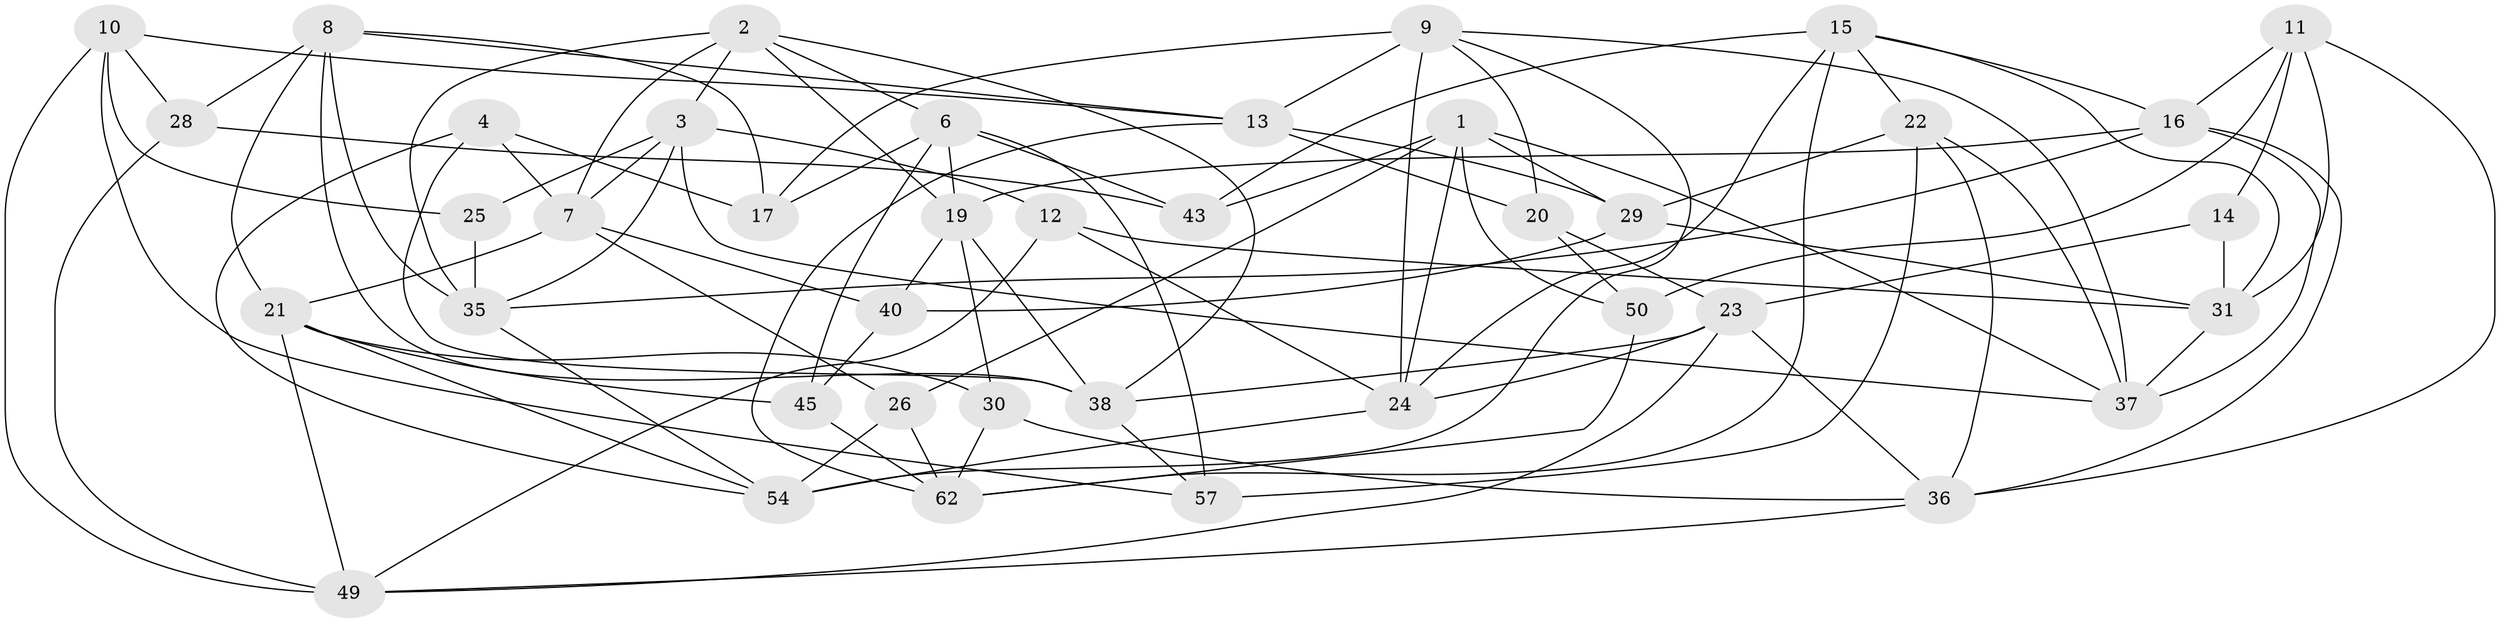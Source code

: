 // Generated by graph-tools (version 1.1) at 2025/24/03/03/25 07:24:25]
// undirected, 40 vertices, 103 edges
graph export_dot {
graph [start="1"]
  node [color=gray90,style=filled];
  1 [super="+51"];
  2 [super="+5"];
  3 [super="+18"];
  4;
  6 [super="+39"];
  7 [super="+46"];
  8 [super="+56"];
  9 [super="+58"];
  10 [super="+53"];
  11 [super="+33"];
  12;
  13 [super="+63"];
  14;
  15 [super="+52"];
  16 [super="+47"];
  17;
  19 [super="+32"];
  20;
  21 [super="+42"];
  22 [super="+66"];
  23 [super="+27"];
  24 [super="+34"];
  25;
  26;
  28;
  29 [super="+41"];
  30;
  31 [super="+60"];
  35 [super="+64"];
  36 [super="+59"];
  37 [super="+44"];
  38 [super="+48"];
  40;
  43;
  45;
  49 [super="+55"];
  50;
  54 [super="+61"];
  57;
  62 [super="+65"];
  1 -- 26;
  1 -- 29;
  1 -- 50;
  1 -- 43;
  1 -- 24;
  1 -- 37;
  2 -- 6;
  2 -- 3;
  2 -- 35;
  2 -- 19;
  2 -- 38;
  2 -- 7;
  3 -- 25;
  3 -- 12;
  3 -- 7;
  3 -- 35;
  3 -- 37;
  4 -- 7;
  4 -- 17;
  4 -- 38;
  4 -- 54;
  6 -- 19;
  6 -- 57;
  6 -- 17;
  6 -- 43;
  6 -- 45;
  7 -- 21;
  7 -- 40;
  7 -- 26;
  8 -- 17;
  8 -- 21;
  8 -- 28;
  8 -- 13;
  8 -- 38;
  8 -- 35;
  9 -- 13;
  9 -- 54;
  9 -- 20;
  9 -- 17;
  9 -- 24;
  9 -- 37;
  10 -- 28;
  10 -- 25 [weight=2];
  10 -- 13;
  10 -- 57;
  10 -- 49;
  11 -- 31;
  11 -- 14 [weight=2];
  11 -- 50;
  11 -- 36;
  11 -- 16;
  12 -- 49;
  12 -- 24;
  12 -- 31;
  13 -- 20;
  13 -- 29;
  13 -- 62;
  14 -- 23;
  14 -- 31;
  15 -- 31;
  15 -- 22;
  15 -- 16;
  15 -- 43;
  15 -- 62;
  15 -- 24;
  16 -- 36;
  16 -- 19;
  16 -- 35;
  16 -- 37;
  19 -- 40;
  19 -- 38;
  19 -- 30;
  20 -- 50;
  20 -- 23;
  21 -- 45;
  21 -- 54;
  21 -- 30;
  21 -- 49;
  22 -- 36;
  22 -- 37;
  22 -- 57;
  22 -- 29 [weight=2];
  23 -- 24;
  23 -- 49;
  23 -- 36;
  23 -- 38;
  24 -- 54;
  25 -- 35;
  26 -- 62;
  26 -- 54;
  28 -- 49;
  28 -- 43;
  29 -- 31;
  29 -- 40;
  30 -- 36;
  30 -- 62;
  31 -- 37;
  35 -- 54;
  36 -- 49;
  38 -- 57;
  40 -- 45;
  45 -- 62;
  50 -- 62;
}
